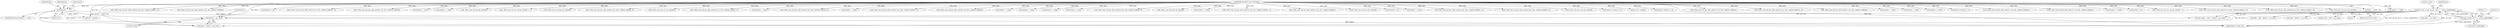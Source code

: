 digraph "0_radare2_bbb4af56003c1afdad67af0c4339267ca38b1017@pointer" {
"1001179" [label="(Call,data[1] + op->size)"];
"1001167" [label="(Call,data[1] <= 127)"];
"1000267" [label="(MethodParameterIn,const ut8 *data)"];
"1000283" [label="(Call,op->size = snes_op_get_size (1, 1, &snes_op[data[0]]))"];
"1000287" [label="(Call,snes_op_get_size (1, 1, &snes_op[data[0]]))"];
"1000711" [label="(Call,data[0] == 0x49)"];
"1000918" [label="(Call,_6502_anal_esil_get_addr_pattern2 (op, data, addrbuf, buffsize, 'x'))"];
"1000705" [label="(Call,_6502_anal_esil_get_addr_pattern1 (op, data, addrbuf, buffsize))"];
"1001288" [label="(Call,data[2] << 8)"];
"1001166" [label="(ControlStructure,if (data[1] <= 127))"];
"1001590" [label="(Call,_6502_anal_esil_get_addr_pattern3 (op, data, addrbuf, buffsize, 'x'))"];
"1001214" [label="(Call,addr + op->size)"];
"1001192" [label="(Call,addr - (256 - data[1]) + op->size)"];
"1001547" [label="(Call,_6502_anal_esil_get_addr_pattern1 (op, data, addrbuf, buffsize))"];
"1001180" [label="(Call,data[1])"];
"1001108" [label="(Call,data[0] == 0xc0)"];
"1001018" [label="(Call,data[0] == 0xc9)"];
"1000287" [label="(Call,snes_op_get_size (1, 1, &snes_op[data[0]]))"];
"1001729" [label="(MethodReturn,static int)"];
"1000267" [label="(MethodParameterIn,const ut8 *data)"];
"1001655" [label="(Call,_6502_anal_esil_pop (op, data[0]))"];
"1001177" [label="(Call,addr + data[1] + op->size)"];
"1001168" [label="(Call,data[1])"];
"1001183" [label="(Call,op->size)"];
"1000973" [label="(Call,_6502_anal_esil_inc_reg (op, data[0], \"+\"))"];
"1000479" [label="(Call,_6502_anal_esil_flags (op, data[0]))"];
"1000492" [label="(Call,_6502_anal_esil_get_addr_pattern3 (op, data, addrbuf, buffsize, 0))"];
"1001697" [label="(Call,_6502_anal_esil_mov (op, data[0]))"];
"1001463" [label="(Call,_6502_anal_esil_get_addr_pattern2 (op, data, addrbuf, buffsize, 'y'))"];
"1001511" [label="(Call,data[0] == 0xa0)"];
"1001194" [label="(Call,(256 - data[1]) + op->size)"];
"1001101" [label="(Call,_6502_anal_esil_get_addr_pattern3 (op, data, addrbuf, buffsize, 0))"];
"1001429" [label="(Call,data[0] == 0xa9)"];
"1001171" [label="(Literal,127)"];
"1001504" [label="(Call,_6502_anal_esil_get_addr_pattern3 (op, data, addrbuf, buffsize, 'x'))"];
"1000283" [label="(Call,op->size = snes_op_get_size (1, 1, &snes_op[data[0]]))"];
"1000570" [label="(Call,_6502_anal_esil_get_addr_pattern1 (op, data, addrbuf, buffsize))"];
"1000789" [label="(Call,data[0] == 0x4a)"];
"1000876" [label="(Call,data[0] == 0x6a)"];
"1000668" [label="(Call,data[0] == 0x29)"];
"1001470" [label="(Call,data[0] == 0xa2)"];
"1001210" [label="(Call,op->fail = addr + op->size)"];
"1001056" [label="(Call,_6502_anal_esil_get_addr_pattern3 (op, data, addrbuf, buffsize, 0))"];
"1001626" [label="(Call,_6502_anal_esil_push (op, data[0]))"];
"1000269" [label="(Block,)"];
"1000746" [label="(Call,data[0] == 0x0a)"];
"1000944" [label="(Call,_6502_anal_esil_get_addr_pattern2 (op, data, addrbuf, buffsize, 'x'))"];
"1001423" [label="(Call,_6502_anal_esil_get_addr_pattern1 (op, data, addrbuf, buffsize))"];
"1001675" [label="(Call,_6502_anal_esil_mov (op, data[0]))"];
"1001324" [label="(Call,data[2] << 8)"];
"1000833" [label="(Call,data[0] == 0x2a)"];
"1000847" [label="(Call,_6502_anal_esil_get_addr_pattern2 (op, data, addrbuf, buffsize, 'x'))"];
"1000890" [label="(Call,_6502_anal_esil_get_addr_pattern2 (op, data, addrbuf, buffsize, 'x'))"];
"1001219" [label="(Call,_6502_anal_esil_ccall (op, data[0]))"];
"1001173" [label="(Call,op->jump = addr + data[1] + op->size)"];
"1001175" [label="(Identifier,op)"];
"1001320" [label="(Call,data[1] | data[2] << 8)"];
"1000306" [label="(Call,op->id = data[0])"];
"1001240" [label="(Call,data[1] | data[2] << 8)"];
"1001195" [label="(Call,256 - data[1])"];
"1000521" [label="(Call,_6502_anal_esil_get_addr_pattern1 (op, data, addrbuf, buffsize))"];
"1001568" [label="(Call,_6502_anal_esil_get_addr_pattern2 (op, data, addrbuf, buffsize, 'y'))"];
"1000662" [label="(Call,_6502_anal_esil_get_addr_pattern1 (op, data, addrbuf, buffsize))"];
"1000284" [label="(Call,op->size)"];
"1001167" [label="(Call,data[1] <= 127)"];
"1001063" [label="(Call,data[0] == 0xe0)"];
"1000576" [label="(Call,data[0] == 0xe9)"];
"1000625" [label="(Call,data[0] == 0x09)"];
"1001284" [label="(Call,data[1] | data[2] << 8)"];
"1000298" [label="(Identifier,op)"];
"1001012" [label="(Call,_6502_anal_esil_get_addr_pattern1 (op, data, addrbuf, buffsize))"];
"1000288" [label="(Literal,1)"];
"1000619" [label="(Call,_6502_anal_esil_get_addr_pattern1 (op, data, addrbuf, buffsize))"];
"1000527" [label="(Call,data[0] == 0x69)"];
"1001244" [label="(Call,data[2] << 8)"];
"1001179" [label="(Call,data[1] + op->size)"];
"1001725" [label="(Return,return op->size;)"];
"1000289" [label="(Literal,1)"];
"1000290" [label="(Call,&snes_op[data[0]])"];
"1000992" [label="(Call,_6502_anal_esil_inc_reg (op, data[0], \"-\"))"];
"1000760" [label="(Call,_6502_anal_esil_get_addr_pattern2 (op, data, addrbuf, buffsize, 'x'))"];
"1000803" [label="(Call,_6502_anal_esil_get_addr_pattern2 (op, data, addrbuf, buffsize, 'x'))"];
"1001719" [label="(Call,_6502_anal_esil_mov (op, data[0]))"];
"1001190" [label="(Identifier,op)"];
"1001179" -> "1001177"  [label="AST: "];
"1001179" -> "1001183"  [label="CFG: "];
"1001180" -> "1001179"  [label="AST: "];
"1001183" -> "1001179"  [label="AST: "];
"1001177" -> "1001179"  [label="CFG: "];
"1001179" -> "1001729"  [label="DDG: data[1]"];
"1001167" -> "1001179"  [label="DDG: data[1]"];
"1000267" -> "1001179"  [label="DDG: data"];
"1000283" -> "1001179"  [label="DDG: op->size"];
"1001167" -> "1001166"  [label="AST: "];
"1001167" -> "1001171"  [label="CFG: "];
"1001168" -> "1001167"  [label="AST: "];
"1001171" -> "1001167"  [label="AST: "];
"1001175" -> "1001167"  [label="CFG: "];
"1001190" -> "1001167"  [label="CFG: "];
"1001167" -> "1001729"  [label="DDG: data[1] <= 127"];
"1000267" -> "1001167"  [label="DDG: data"];
"1001167" -> "1001173"  [label="DDG: data[1]"];
"1001167" -> "1001177"  [label="DDG: data[1]"];
"1001167" -> "1001195"  [label="DDG: data[1]"];
"1000267" -> "1000263"  [label="AST: "];
"1000267" -> "1001729"  [label="DDG: data"];
"1000267" -> "1000306"  [label="DDG: data"];
"1000267" -> "1000479"  [label="DDG: data"];
"1000267" -> "1000492"  [label="DDG: data"];
"1000267" -> "1000521"  [label="DDG: data"];
"1000267" -> "1000527"  [label="DDG: data"];
"1000267" -> "1000570"  [label="DDG: data"];
"1000267" -> "1000576"  [label="DDG: data"];
"1000267" -> "1000619"  [label="DDG: data"];
"1000267" -> "1000625"  [label="DDG: data"];
"1000267" -> "1000662"  [label="DDG: data"];
"1000267" -> "1000668"  [label="DDG: data"];
"1000267" -> "1000705"  [label="DDG: data"];
"1000267" -> "1000711"  [label="DDG: data"];
"1000267" -> "1000746"  [label="DDG: data"];
"1000267" -> "1000760"  [label="DDG: data"];
"1000267" -> "1000789"  [label="DDG: data"];
"1000267" -> "1000803"  [label="DDG: data"];
"1000267" -> "1000833"  [label="DDG: data"];
"1000267" -> "1000847"  [label="DDG: data"];
"1000267" -> "1000876"  [label="DDG: data"];
"1000267" -> "1000890"  [label="DDG: data"];
"1000267" -> "1000918"  [label="DDG: data"];
"1000267" -> "1000944"  [label="DDG: data"];
"1000267" -> "1000973"  [label="DDG: data"];
"1000267" -> "1000992"  [label="DDG: data"];
"1000267" -> "1001012"  [label="DDG: data"];
"1000267" -> "1001018"  [label="DDG: data"];
"1000267" -> "1001056"  [label="DDG: data"];
"1000267" -> "1001063"  [label="DDG: data"];
"1000267" -> "1001101"  [label="DDG: data"];
"1000267" -> "1001108"  [label="DDG: data"];
"1000267" -> "1001173"  [label="DDG: data"];
"1000267" -> "1001177"  [label="DDG: data"];
"1000267" -> "1001195"  [label="DDG: data"];
"1000267" -> "1001219"  [label="DDG: data"];
"1000267" -> "1001240"  [label="DDG: data"];
"1000267" -> "1001244"  [label="DDG: data"];
"1000267" -> "1001284"  [label="DDG: data"];
"1000267" -> "1001288"  [label="DDG: data"];
"1000267" -> "1001320"  [label="DDG: data"];
"1000267" -> "1001324"  [label="DDG: data"];
"1000267" -> "1001423"  [label="DDG: data"];
"1000267" -> "1001429"  [label="DDG: data"];
"1000267" -> "1001463"  [label="DDG: data"];
"1000267" -> "1001470"  [label="DDG: data"];
"1000267" -> "1001504"  [label="DDG: data"];
"1000267" -> "1001511"  [label="DDG: data"];
"1000267" -> "1001547"  [label="DDG: data"];
"1000267" -> "1001568"  [label="DDG: data"];
"1000267" -> "1001590"  [label="DDG: data"];
"1000267" -> "1001626"  [label="DDG: data"];
"1000267" -> "1001655"  [label="DDG: data"];
"1000267" -> "1001675"  [label="DDG: data"];
"1000267" -> "1001697"  [label="DDG: data"];
"1000267" -> "1001719"  [label="DDG: data"];
"1000283" -> "1000269"  [label="AST: "];
"1000283" -> "1000287"  [label="CFG: "];
"1000284" -> "1000283"  [label="AST: "];
"1000287" -> "1000283"  [label="AST: "];
"1000298" -> "1000283"  [label="CFG: "];
"1000283" -> "1001729"  [label="DDG: op->size"];
"1000283" -> "1001729"  [label="DDG: snes_op_get_size (1, 1, &snes_op[data[0]])"];
"1000287" -> "1000283"  [label="DDG: 1"];
"1000287" -> "1000283"  [label="DDG: &snes_op[data[0]]"];
"1000283" -> "1001173"  [label="DDG: op->size"];
"1000283" -> "1001177"  [label="DDG: op->size"];
"1000283" -> "1001192"  [label="DDG: op->size"];
"1000283" -> "1001194"  [label="DDG: op->size"];
"1000283" -> "1001210"  [label="DDG: op->size"];
"1000283" -> "1001214"  [label="DDG: op->size"];
"1000283" -> "1001725"  [label="DDG: op->size"];
"1000287" -> "1000290"  [label="CFG: "];
"1000288" -> "1000287"  [label="AST: "];
"1000289" -> "1000287"  [label="AST: "];
"1000290" -> "1000287"  [label="AST: "];
"1000287" -> "1001729"  [label="DDG: &snes_op[data[0]]"];
}
